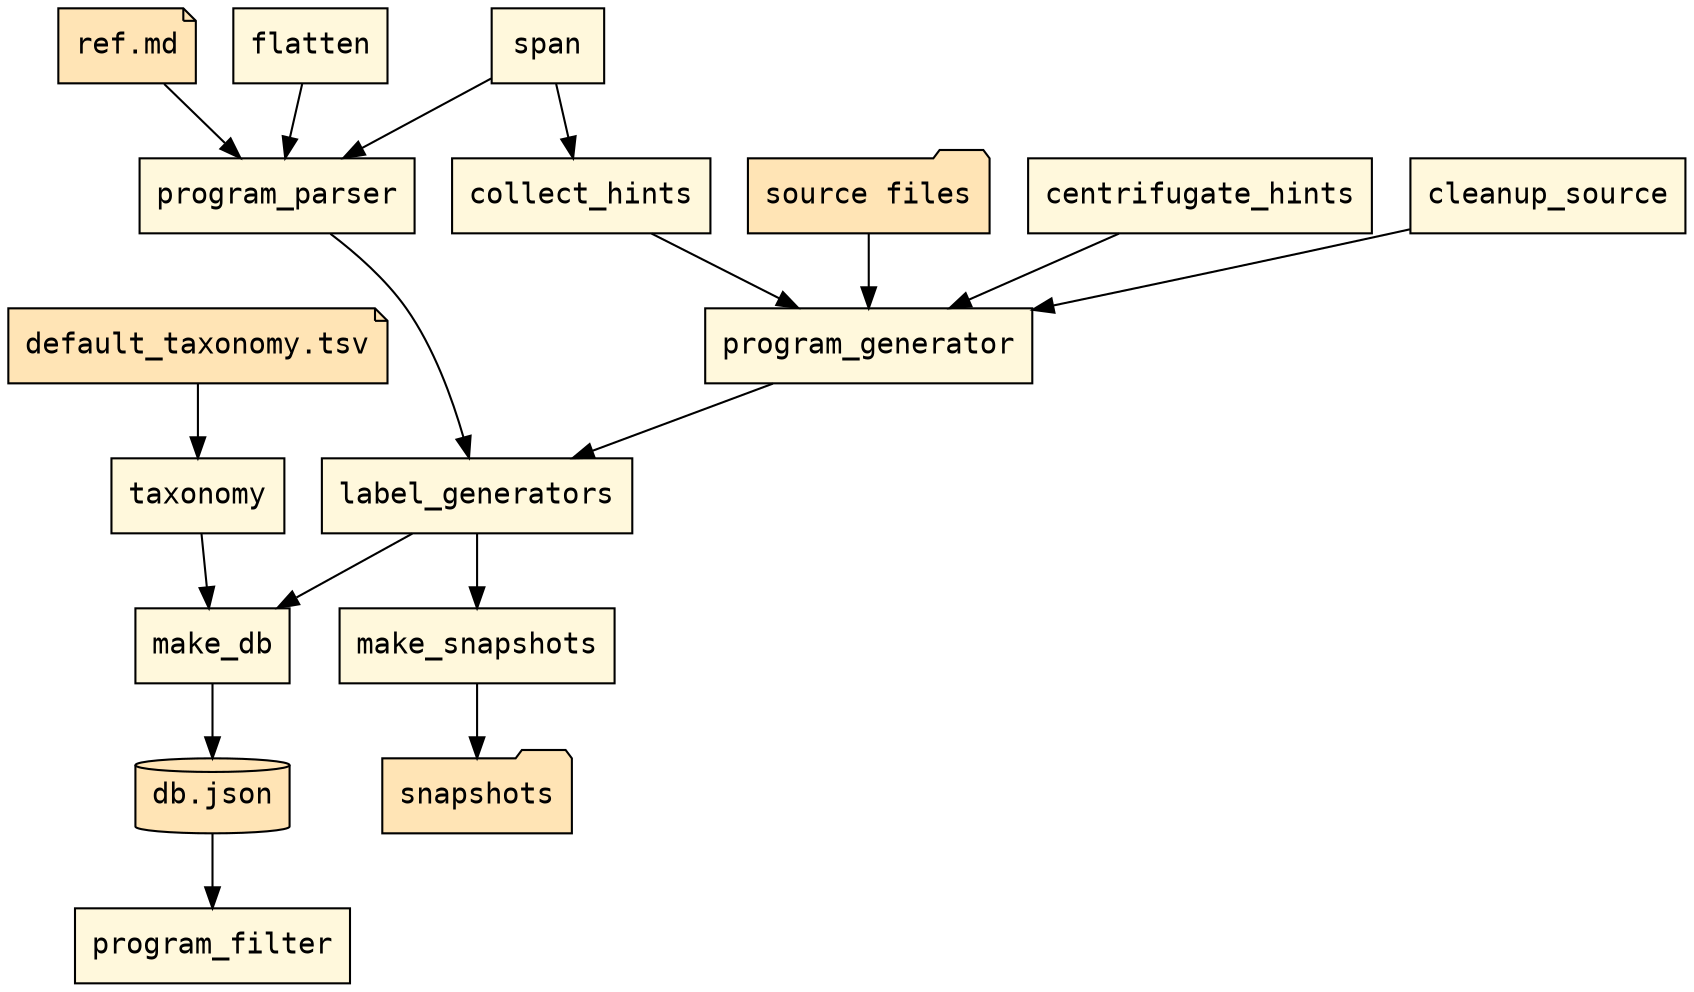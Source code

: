 digraph G {
node [shape=box fontname=Courier style=filled fillcolor=cornsilk]
"db.json" [shape=cylinder fillcolor=moccasin]
"ref.md" [shape=note fillcolor=moccasin]
"default_taxonomy.tsv" [shape=note fillcolor=moccasin]
"source files" [shape=folder fillcolor=moccasin]
"snapshots" [shape=folder fillcolor=moccasin]
make_db -> "db.json"
"db.json" -> program_filter
"ref.md" -> program_parser
"source files" -> program_generator
"default_taxonomy.tsv" -> taxonomy
make_snapshots -> "snapshots"
flatten -> program_parser
span -> program_parser
centrifugate_hints -> program_generator
cleanup_source -> program_generator
collect_hints -> program_generator
label_generators -> make_db
taxonomy -> make_db
label_generators -> make_snapshots
span -> collect_hints
program_generator -> label_generators
program_parser -> label_generators
}
